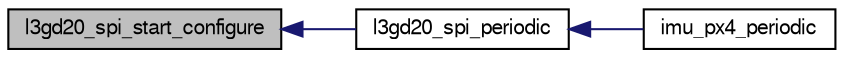 digraph "l3gd20_spi_start_configure"
{
  edge [fontname="FreeSans",fontsize="10",labelfontname="FreeSans",labelfontsize="10"];
  node [fontname="FreeSans",fontsize="10",shape=record];
  rankdir="LR";
  Node1 [label="l3gd20_spi_start_configure",height=0.2,width=0.4,color="black", fillcolor="grey75", style="filled", fontcolor="black"];
  Node1 -> Node2 [dir="back",color="midnightblue",fontsize="10",style="solid",fontname="FreeSans"];
  Node2 [label="l3gd20_spi_periodic",height=0.2,width=0.4,color="black", fillcolor="white", style="filled",URL="$l3gd20__spi_8h.html#a3d5961070c05aa8b0d38ea18b1dcb3cf",tooltip="convenience function: read or start configuration if not already initialized "];
  Node2 -> Node3 [dir="back",color="midnightblue",fontsize="10",style="solid",fontname="FreeSans"];
  Node3 [label="imu_px4_periodic",height=0.2,width=0.4,color="black", fillcolor="white", style="filled",URL="$imu__px4fmu__v2_84_8h.html#a89ba24ff1ce9be73bca621cda73b46f5"];
}
